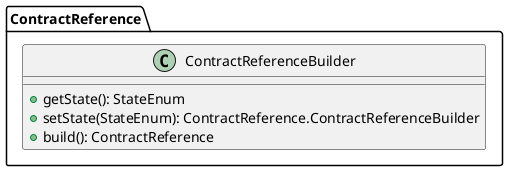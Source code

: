 @startuml

    class ContractReference.ContractReferenceBuilder [[ContractReference.ContractReferenceBuilder.html]] {
        +getState(): StateEnum
        +setState(StateEnum): ContractReference.ContractReferenceBuilder
        +build(): ContractReference
    }

@enduml
